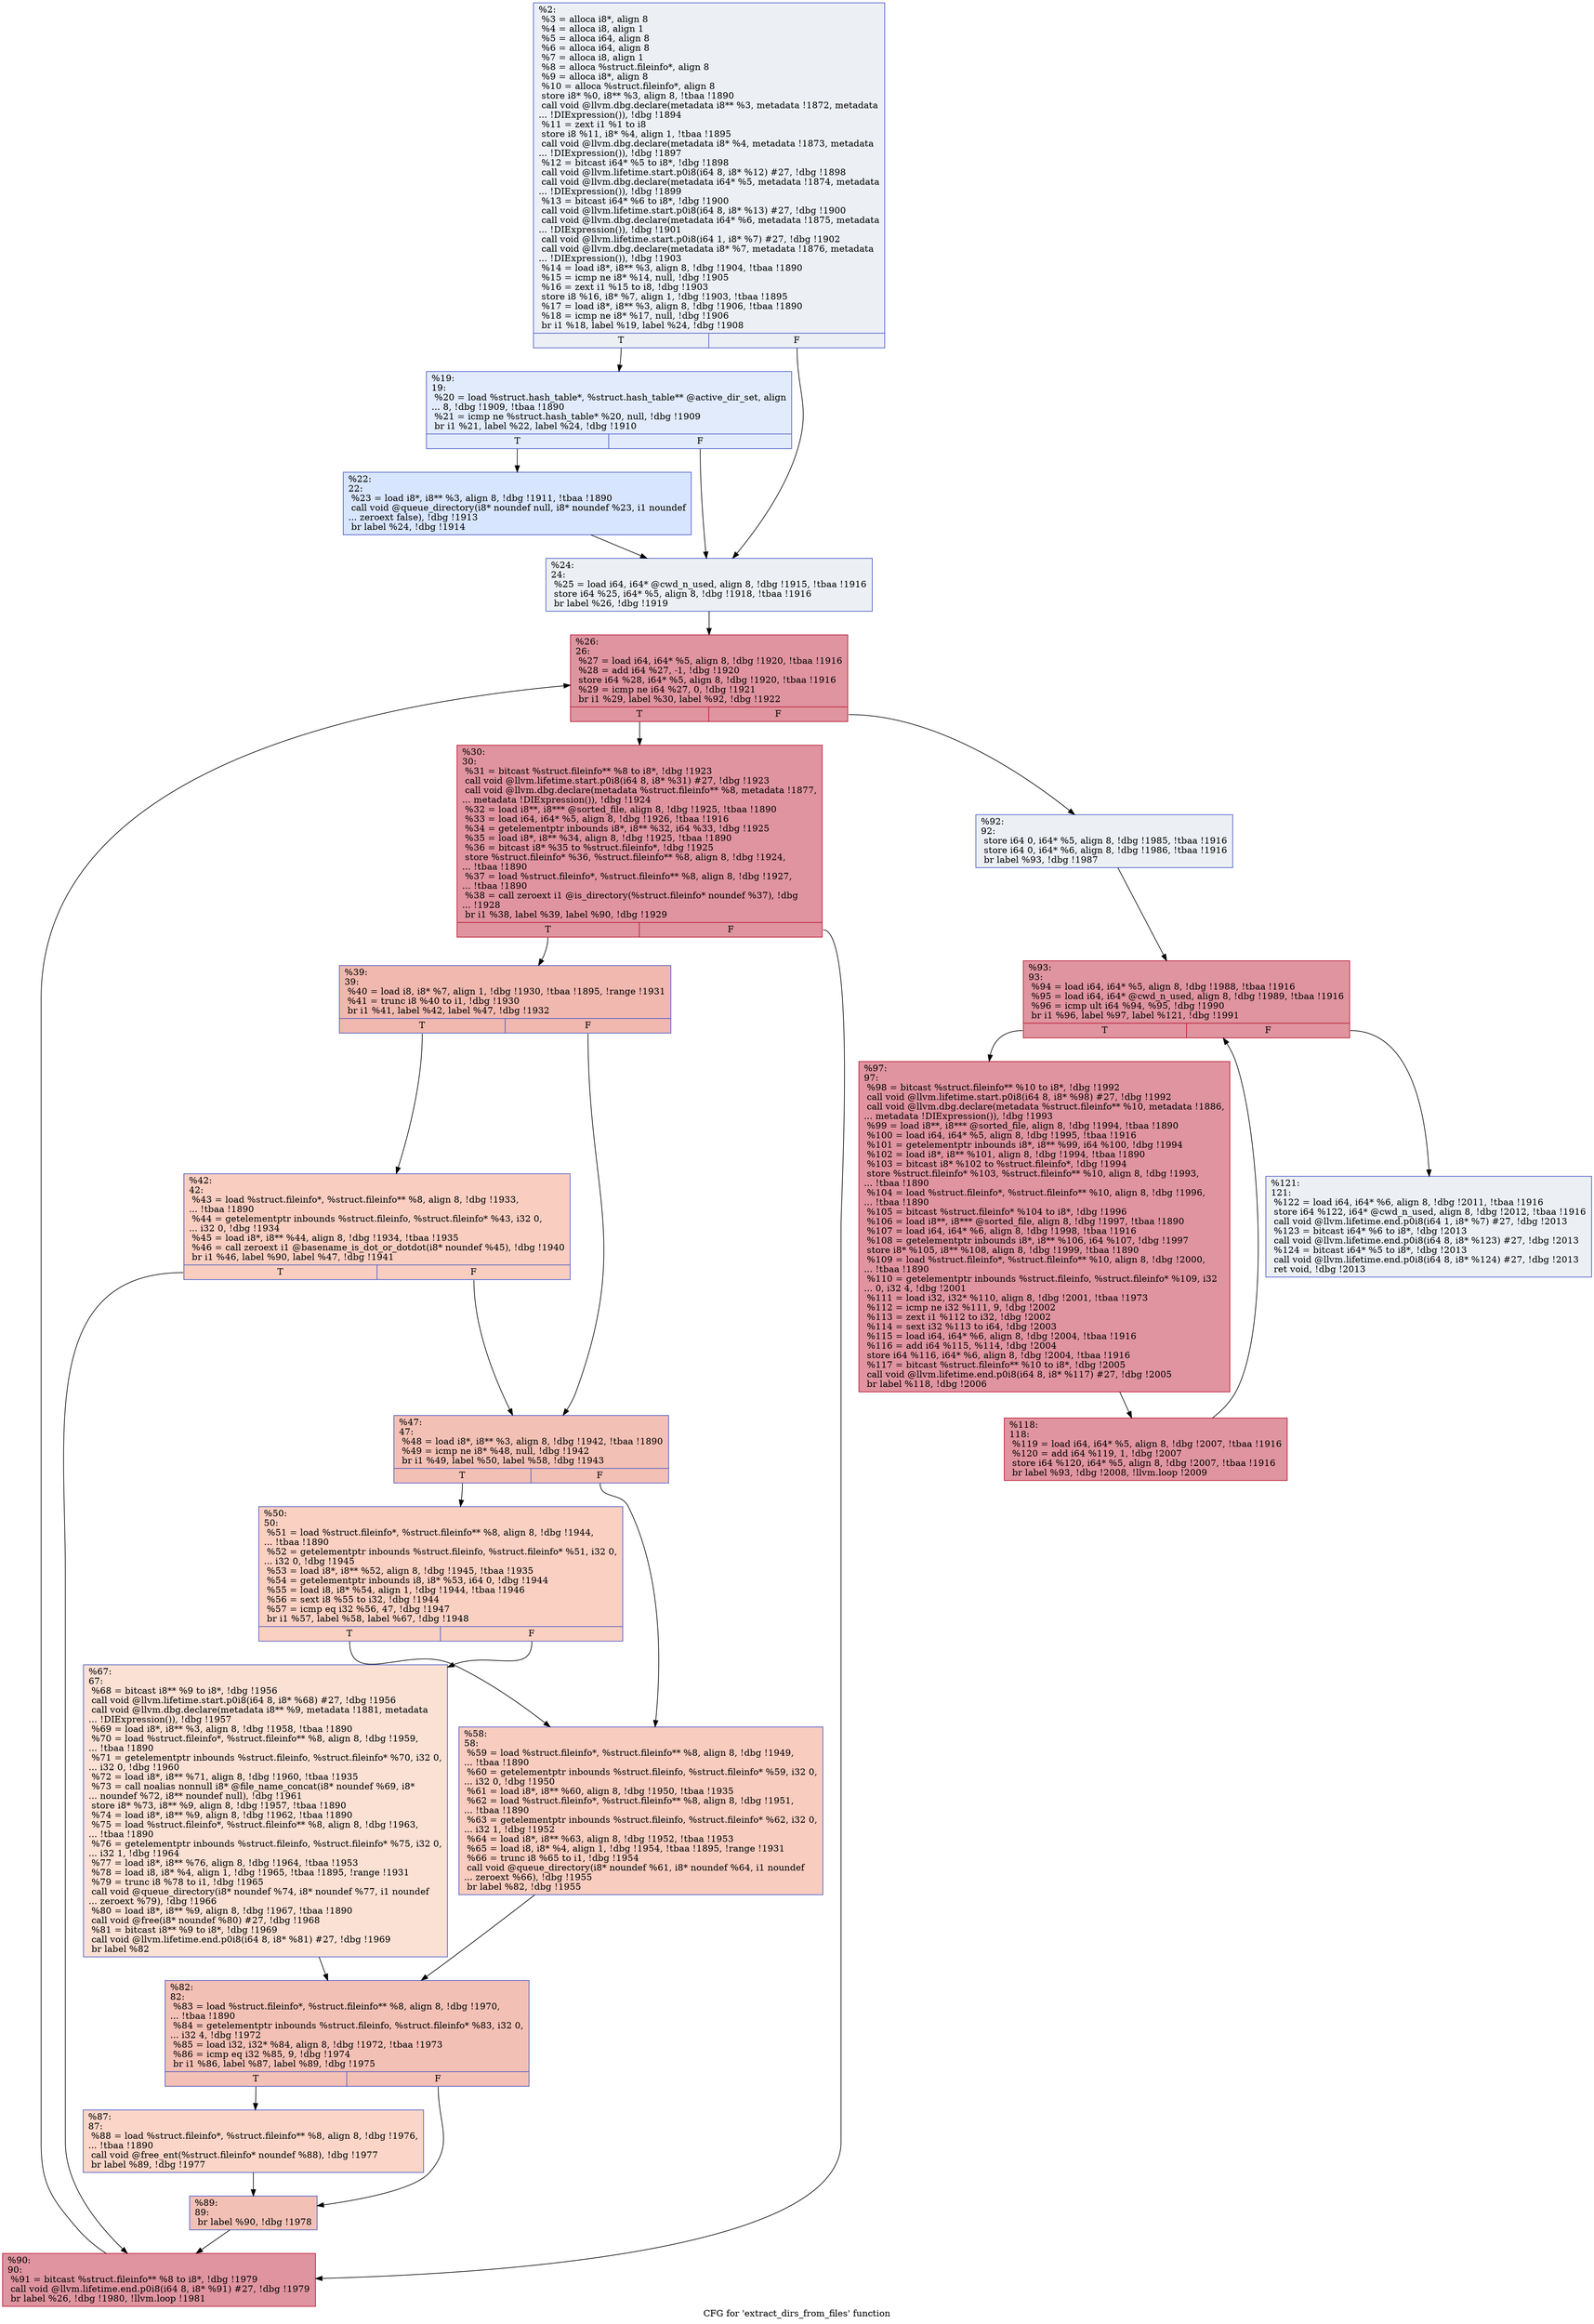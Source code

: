 digraph "CFG for 'extract_dirs_from_files' function" {
	label="CFG for 'extract_dirs_from_files' function";

	Node0x1fbfb90 [shape=record,color="#3d50c3ff", style=filled, fillcolor="#d4dbe670",label="{%2:\l  %3 = alloca i8*, align 8\l  %4 = alloca i8, align 1\l  %5 = alloca i64, align 8\l  %6 = alloca i64, align 8\l  %7 = alloca i8, align 1\l  %8 = alloca %struct.fileinfo*, align 8\l  %9 = alloca i8*, align 8\l  %10 = alloca %struct.fileinfo*, align 8\l  store i8* %0, i8** %3, align 8, !tbaa !1890\l  call void @llvm.dbg.declare(metadata i8** %3, metadata !1872, metadata\l... !DIExpression()), !dbg !1894\l  %11 = zext i1 %1 to i8\l  store i8 %11, i8* %4, align 1, !tbaa !1895\l  call void @llvm.dbg.declare(metadata i8* %4, metadata !1873, metadata\l... !DIExpression()), !dbg !1897\l  %12 = bitcast i64* %5 to i8*, !dbg !1898\l  call void @llvm.lifetime.start.p0i8(i64 8, i8* %12) #27, !dbg !1898\l  call void @llvm.dbg.declare(metadata i64* %5, metadata !1874, metadata\l... !DIExpression()), !dbg !1899\l  %13 = bitcast i64* %6 to i8*, !dbg !1900\l  call void @llvm.lifetime.start.p0i8(i64 8, i8* %13) #27, !dbg !1900\l  call void @llvm.dbg.declare(metadata i64* %6, metadata !1875, metadata\l... !DIExpression()), !dbg !1901\l  call void @llvm.lifetime.start.p0i8(i64 1, i8* %7) #27, !dbg !1902\l  call void @llvm.dbg.declare(metadata i8* %7, metadata !1876, metadata\l... !DIExpression()), !dbg !1903\l  %14 = load i8*, i8** %3, align 8, !dbg !1904, !tbaa !1890\l  %15 = icmp ne i8* %14, null, !dbg !1905\l  %16 = zext i1 %15 to i8, !dbg !1903\l  store i8 %16, i8* %7, align 1, !dbg !1903, !tbaa !1895\l  %17 = load i8*, i8** %3, align 8, !dbg !1906, !tbaa !1890\l  %18 = icmp ne i8* %17, null, !dbg !1906\l  br i1 %18, label %19, label %24, !dbg !1908\l|{<s0>T|<s1>F}}"];
	Node0x1fbfb90:s0 -> Node0x1fbfd50;
	Node0x1fbfb90:s1 -> Node0x1fbfdf0;
	Node0x1fbfd50 [shape=record,color="#3d50c3ff", style=filled, fillcolor="#bbd1f870",label="{%19:\l19:                                               \l  %20 = load %struct.hash_table*, %struct.hash_table** @active_dir_set, align\l... 8, !dbg !1909, !tbaa !1890\l  %21 = icmp ne %struct.hash_table* %20, null, !dbg !1909\l  br i1 %21, label %22, label %24, !dbg !1910\l|{<s0>T|<s1>F}}"];
	Node0x1fbfd50:s0 -> Node0x1fbfda0;
	Node0x1fbfd50:s1 -> Node0x1fbfdf0;
	Node0x1fbfda0 [shape=record,color="#3d50c3ff", style=filled, fillcolor="#a7c5fe70",label="{%22:\l22:                                               \l  %23 = load i8*, i8** %3, align 8, !dbg !1911, !tbaa !1890\l  call void @queue_directory(i8* noundef null, i8* noundef %23, i1 noundef\l... zeroext false), !dbg !1913\l  br label %24, !dbg !1914\l}"];
	Node0x1fbfda0 -> Node0x1fbfdf0;
	Node0x1fbfdf0 [shape=record,color="#3d50c3ff", style=filled, fillcolor="#d4dbe670",label="{%24:\l24:                                               \l  %25 = load i64, i64* @cwd_n_used, align 8, !dbg !1915, !tbaa !1916\l  store i64 %25, i64* %5, align 8, !dbg !1918, !tbaa !1916\l  br label %26, !dbg !1919\l}"];
	Node0x1fbfdf0 -> Node0x1fbfe40;
	Node0x1fbfe40 [shape=record,color="#b70d28ff", style=filled, fillcolor="#b70d2870",label="{%26:\l26:                                               \l  %27 = load i64, i64* %5, align 8, !dbg !1920, !tbaa !1916\l  %28 = add i64 %27, -1, !dbg !1920\l  store i64 %28, i64* %5, align 8, !dbg !1920, !tbaa !1916\l  %29 = icmp ne i64 %27, 0, !dbg !1921\l  br i1 %29, label %30, label %92, !dbg !1922\l|{<s0>T|<s1>F}}"];
	Node0x1fbfe40:s0 -> Node0x1fbfe90;
	Node0x1fbfe40:s1 -> Node0x1fc0200;
	Node0x1fbfe90 [shape=record,color="#b70d28ff", style=filled, fillcolor="#b70d2870",label="{%30:\l30:                                               \l  %31 = bitcast %struct.fileinfo** %8 to i8*, !dbg !1923\l  call void @llvm.lifetime.start.p0i8(i64 8, i8* %31) #27, !dbg !1923\l  call void @llvm.dbg.declare(metadata %struct.fileinfo** %8, metadata !1877,\l... metadata !DIExpression()), !dbg !1924\l  %32 = load i8**, i8*** @sorted_file, align 8, !dbg !1925, !tbaa !1890\l  %33 = load i64, i64* %5, align 8, !dbg !1926, !tbaa !1916\l  %34 = getelementptr inbounds i8*, i8** %32, i64 %33, !dbg !1925\l  %35 = load i8*, i8** %34, align 8, !dbg !1925, !tbaa !1890\l  %36 = bitcast i8* %35 to %struct.fileinfo*, !dbg !1925\l  store %struct.fileinfo* %36, %struct.fileinfo** %8, align 8, !dbg !1924,\l... !tbaa !1890\l  %37 = load %struct.fileinfo*, %struct.fileinfo** %8, align 8, !dbg !1927,\l... !tbaa !1890\l  %38 = call zeroext i1 @is_directory(%struct.fileinfo* noundef %37), !dbg\l... !1928\l  br i1 %38, label %39, label %90, !dbg !1929\l|{<s0>T|<s1>F}}"];
	Node0x1fbfe90:s0 -> Node0x1fbfee0;
	Node0x1fbfe90:s1 -> Node0x1fc01b0;
	Node0x1fbfee0 [shape=record,color="#3d50c3ff", style=filled, fillcolor="#dc5d4a70",label="{%39:\l39:                                               \l  %40 = load i8, i8* %7, align 1, !dbg !1930, !tbaa !1895, !range !1931\l  %41 = trunc i8 %40 to i1, !dbg !1930\l  br i1 %41, label %42, label %47, !dbg !1932\l|{<s0>T|<s1>F}}"];
	Node0x1fbfee0:s0 -> Node0x1fbff30;
	Node0x1fbfee0:s1 -> Node0x1fbff80;
	Node0x1fbff30 [shape=record,color="#3d50c3ff", style=filled, fillcolor="#f2907270",label="{%42:\l42:                                               \l  %43 = load %struct.fileinfo*, %struct.fileinfo** %8, align 8, !dbg !1933,\l... !tbaa !1890\l  %44 = getelementptr inbounds %struct.fileinfo, %struct.fileinfo* %43, i32 0,\l... i32 0, !dbg !1934\l  %45 = load i8*, i8** %44, align 8, !dbg !1934, !tbaa !1935\l  %46 = call zeroext i1 @basename_is_dot_or_dotdot(i8* noundef %45), !dbg !1940\l  br i1 %46, label %90, label %47, !dbg !1941\l|{<s0>T|<s1>F}}"];
	Node0x1fbff30:s0 -> Node0x1fc01b0;
	Node0x1fbff30:s1 -> Node0x1fbff80;
	Node0x1fbff80 [shape=record,color="#3d50c3ff", style=filled, fillcolor="#e5705870",label="{%47:\l47:                                               \l  %48 = load i8*, i8** %3, align 8, !dbg !1942, !tbaa !1890\l  %49 = icmp ne i8* %48, null, !dbg !1942\l  br i1 %49, label %50, label %58, !dbg !1943\l|{<s0>T|<s1>F}}"];
	Node0x1fbff80:s0 -> Node0x1fbffd0;
	Node0x1fbff80:s1 -> Node0x1fc0020;
	Node0x1fbffd0 [shape=record,color="#3d50c3ff", style=filled, fillcolor="#f3947570",label="{%50:\l50:                                               \l  %51 = load %struct.fileinfo*, %struct.fileinfo** %8, align 8, !dbg !1944,\l... !tbaa !1890\l  %52 = getelementptr inbounds %struct.fileinfo, %struct.fileinfo* %51, i32 0,\l... i32 0, !dbg !1945\l  %53 = load i8*, i8** %52, align 8, !dbg !1945, !tbaa !1935\l  %54 = getelementptr inbounds i8, i8* %53, i64 0, !dbg !1944\l  %55 = load i8, i8* %54, align 1, !dbg !1944, !tbaa !1946\l  %56 = sext i8 %55 to i32, !dbg !1944\l  %57 = icmp eq i32 %56, 47, !dbg !1947\l  br i1 %57, label %58, label %67, !dbg !1948\l|{<s0>T|<s1>F}}"];
	Node0x1fbffd0:s0 -> Node0x1fc0020;
	Node0x1fbffd0:s1 -> Node0x1fc0070;
	Node0x1fc0020 [shape=record,color="#3d50c3ff", style=filled, fillcolor="#f08b6e70",label="{%58:\l58:                                               \l  %59 = load %struct.fileinfo*, %struct.fileinfo** %8, align 8, !dbg !1949,\l... !tbaa !1890\l  %60 = getelementptr inbounds %struct.fileinfo, %struct.fileinfo* %59, i32 0,\l... i32 0, !dbg !1950\l  %61 = load i8*, i8** %60, align 8, !dbg !1950, !tbaa !1935\l  %62 = load %struct.fileinfo*, %struct.fileinfo** %8, align 8, !dbg !1951,\l... !tbaa !1890\l  %63 = getelementptr inbounds %struct.fileinfo, %struct.fileinfo* %62, i32 0,\l... i32 1, !dbg !1952\l  %64 = load i8*, i8** %63, align 8, !dbg !1952, !tbaa !1953\l  %65 = load i8, i8* %4, align 1, !dbg !1954, !tbaa !1895, !range !1931\l  %66 = trunc i8 %65 to i1, !dbg !1954\l  call void @queue_directory(i8* noundef %61, i8* noundef %64, i1 noundef\l... zeroext %66), !dbg !1955\l  br label %82, !dbg !1955\l}"];
	Node0x1fc0020 -> Node0x1fc00c0;
	Node0x1fc0070 [shape=record,color="#3d50c3ff", style=filled, fillcolor="#f7b99e70",label="{%67:\l67:                                               \l  %68 = bitcast i8** %9 to i8*, !dbg !1956\l  call void @llvm.lifetime.start.p0i8(i64 8, i8* %68) #27, !dbg !1956\l  call void @llvm.dbg.declare(metadata i8** %9, metadata !1881, metadata\l... !DIExpression()), !dbg !1957\l  %69 = load i8*, i8** %3, align 8, !dbg !1958, !tbaa !1890\l  %70 = load %struct.fileinfo*, %struct.fileinfo** %8, align 8, !dbg !1959,\l... !tbaa !1890\l  %71 = getelementptr inbounds %struct.fileinfo, %struct.fileinfo* %70, i32 0,\l... i32 0, !dbg !1960\l  %72 = load i8*, i8** %71, align 8, !dbg !1960, !tbaa !1935\l  %73 = call noalias nonnull i8* @file_name_concat(i8* noundef %69, i8*\l... noundef %72, i8** noundef null), !dbg !1961\l  store i8* %73, i8** %9, align 8, !dbg !1957, !tbaa !1890\l  %74 = load i8*, i8** %9, align 8, !dbg !1962, !tbaa !1890\l  %75 = load %struct.fileinfo*, %struct.fileinfo** %8, align 8, !dbg !1963,\l... !tbaa !1890\l  %76 = getelementptr inbounds %struct.fileinfo, %struct.fileinfo* %75, i32 0,\l... i32 1, !dbg !1964\l  %77 = load i8*, i8** %76, align 8, !dbg !1964, !tbaa !1953\l  %78 = load i8, i8* %4, align 1, !dbg !1965, !tbaa !1895, !range !1931\l  %79 = trunc i8 %78 to i1, !dbg !1965\l  call void @queue_directory(i8* noundef %74, i8* noundef %77, i1 noundef\l... zeroext %79), !dbg !1966\l  %80 = load i8*, i8** %9, align 8, !dbg !1967, !tbaa !1890\l  call void @free(i8* noundef %80) #27, !dbg !1968\l  %81 = bitcast i8** %9 to i8*, !dbg !1969\l  call void @llvm.lifetime.end.p0i8(i64 8, i8* %81) #27, !dbg !1969\l  br label %82\l}"];
	Node0x1fc0070 -> Node0x1fc00c0;
	Node0x1fc00c0 [shape=record,color="#3d50c3ff", style=filled, fillcolor="#e5705870",label="{%82:\l82:                                               \l  %83 = load %struct.fileinfo*, %struct.fileinfo** %8, align 8, !dbg !1970,\l... !tbaa !1890\l  %84 = getelementptr inbounds %struct.fileinfo, %struct.fileinfo* %83, i32 0,\l... i32 4, !dbg !1972\l  %85 = load i32, i32* %84, align 8, !dbg !1972, !tbaa !1973\l  %86 = icmp eq i32 %85, 9, !dbg !1974\l  br i1 %86, label %87, label %89, !dbg !1975\l|{<s0>T|<s1>F}}"];
	Node0x1fc00c0:s0 -> Node0x1fc0110;
	Node0x1fc00c0:s1 -> Node0x1fc0160;
	Node0x1fc0110 [shape=record,color="#3d50c3ff", style=filled, fillcolor="#f5a08170",label="{%87:\l87:                                               \l  %88 = load %struct.fileinfo*, %struct.fileinfo** %8, align 8, !dbg !1976,\l... !tbaa !1890\l  call void @free_ent(%struct.fileinfo* noundef %88), !dbg !1977\l  br label %89, !dbg !1977\l}"];
	Node0x1fc0110 -> Node0x1fc0160;
	Node0x1fc0160 [shape=record,color="#3d50c3ff", style=filled, fillcolor="#e5705870",label="{%89:\l89:                                               \l  br label %90, !dbg !1978\l}"];
	Node0x1fc0160 -> Node0x1fc01b0;
	Node0x1fc01b0 [shape=record,color="#b70d28ff", style=filled, fillcolor="#b70d2870",label="{%90:\l90:                                               \l  %91 = bitcast %struct.fileinfo** %8 to i8*, !dbg !1979\l  call void @llvm.lifetime.end.p0i8(i64 8, i8* %91) #27, !dbg !1979\l  br label %26, !dbg !1980, !llvm.loop !1981\l}"];
	Node0x1fc01b0 -> Node0x1fbfe40;
	Node0x1fc0200 [shape=record,color="#3d50c3ff", style=filled, fillcolor="#d4dbe670",label="{%92:\l92:                                               \l  store i64 0, i64* %5, align 8, !dbg !1985, !tbaa !1916\l  store i64 0, i64* %6, align 8, !dbg !1986, !tbaa !1916\l  br label %93, !dbg !1987\l}"];
	Node0x1fc0200 -> Node0x1fc0250;
	Node0x1fc0250 [shape=record,color="#b70d28ff", style=filled, fillcolor="#b70d2870",label="{%93:\l93:                                               \l  %94 = load i64, i64* %5, align 8, !dbg !1988, !tbaa !1916\l  %95 = load i64, i64* @cwd_n_used, align 8, !dbg !1989, !tbaa !1916\l  %96 = icmp ult i64 %94, %95, !dbg !1990\l  br i1 %96, label %97, label %121, !dbg !1991\l|{<s0>T|<s1>F}}"];
	Node0x1fc0250:s0 -> Node0x1fc02a0;
	Node0x1fc0250:s1 -> Node0x1fc0340;
	Node0x1fc02a0 [shape=record,color="#b70d28ff", style=filled, fillcolor="#b70d2870",label="{%97:\l97:                                               \l  %98 = bitcast %struct.fileinfo** %10 to i8*, !dbg !1992\l  call void @llvm.lifetime.start.p0i8(i64 8, i8* %98) #27, !dbg !1992\l  call void @llvm.dbg.declare(metadata %struct.fileinfo** %10, metadata !1886,\l... metadata !DIExpression()), !dbg !1993\l  %99 = load i8**, i8*** @sorted_file, align 8, !dbg !1994, !tbaa !1890\l  %100 = load i64, i64* %5, align 8, !dbg !1995, !tbaa !1916\l  %101 = getelementptr inbounds i8*, i8** %99, i64 %100, !dbg !1994\l  %102 = load i8*, i8** %101, align 8, !dbg !1994, !tbaa !1890\l  %103 = bitcast i8* %102 to %struct.fileinfo*, !dbg !1994\l  store %struct.fileinfo* %103, %struct.fileinfo** %10, align 8, !dbg !1993,\l... !tbaa !1890\l  %104 = load %struct.fileinfo*, %struct.fileinfo** %10, align 8, !dbg !1996,\l... !tbaa !1890\l  %105 = bitcast %struct.fileinfo* %104 to i8*, !dbg !1996\l  %106 = load i8**, i8*** @sorted_file, align 8, !dbg !1997, !tbaa !1890\l  %107 = load i64, i64* %6, align 8, !dbg !1998, !tbaa !1916\l  %108 = getelementptr inbounds i8*, i8** %106, i64 %107, !dbg !1997\l  store i8* %105, i8** %108, align 8, !dbg !1999, !tbaa !1890\l  %109 = load %struct.fileinfo*, %struct.fileinfo** %10, align 8, !dbg !2000,\l... !tbaa !1890\l  %110 = getelementptr inbounds %struct.fileinfo, %struct.fileinfo* %109, i32\l... 0, i32 4, !dbg !2001\l  %111 = load i32, i32* %110, align 8, !dbg !2001, !tbaa !1973\l  %112 = icmp ne i32 %111, 9, !dbg !2002\l  %113 = zext i1 %112 to i32, !dbg !2002\l  %114 = sext i32 %113 to i64, !dbg !2003\l  %115 = load i64, i64* %6, align 8, !dbg !2004, !tbaa !1916\l  %116 = add i64 %115, %114, !dbg !2004\l  store i64 %116, i64* %6, align 8, !dbg !2004, !tbaa !1916\l  %117 = bitcast %struct.fileinfo** %10 to i8*, !dbg !2005\l  call void @llvm.lifetime.end.p0i8(i64 8, i8* %117) #27, !dbg !2005\l  br label %118, !dbg !2006\l}"];
	Node0x1fc02a0 -> Node0x1fc02f0;
	Node0x1fc02f0 [shape=record,color="#b70d28ff", style=filled, fillcolor="#b70d2870",label="{%118:\l118:                                              \l  %119 = load i64, i64* %5, align 8, !dbg !2007, !tbaa !1916\l  %120 = add i64 %119, 1, !dbg !2007\l  store i64 %120, i64* %5, align 8, !dbg !2007, !tbaa !1916\l  br label %93, !dbg !2008, !llvm.loop !2009\l}"];
	Node0x1fc02f0 -> Node0x1fc0250;
	Node0x1fc0340 [shape=record,color="#3d50c3ff", style=filled, fillcolor="#d4dbe670",label="{%121:\l121:                                              \l  %122 = load i64, i64* %6, align 8, !dbg !2011, !tbaa !1916\l  store i64 %122, i64* @cwd_n_used, align 8, !dbg !2012, !tbaa !1916\l  call void @llvm.lifetime.end.p0i8(i64 1, i8* %7) #27, !dbg !2013\l  %123 = bitcast i64* %6 to i8*, !dbg !2013\l  call void @llvm.lifetime.end.p0i8(i64 8, i8* %123) #27, !dbg !2013\l  %124 = bitcast i64* %5 to i8*, !dbg !2013\l  call void @llvm.lifetime.end.p0i8(i64 8, i8* %124) #27, !dbg !2013\l  ret void, !dbg !2013\l}"];
}
